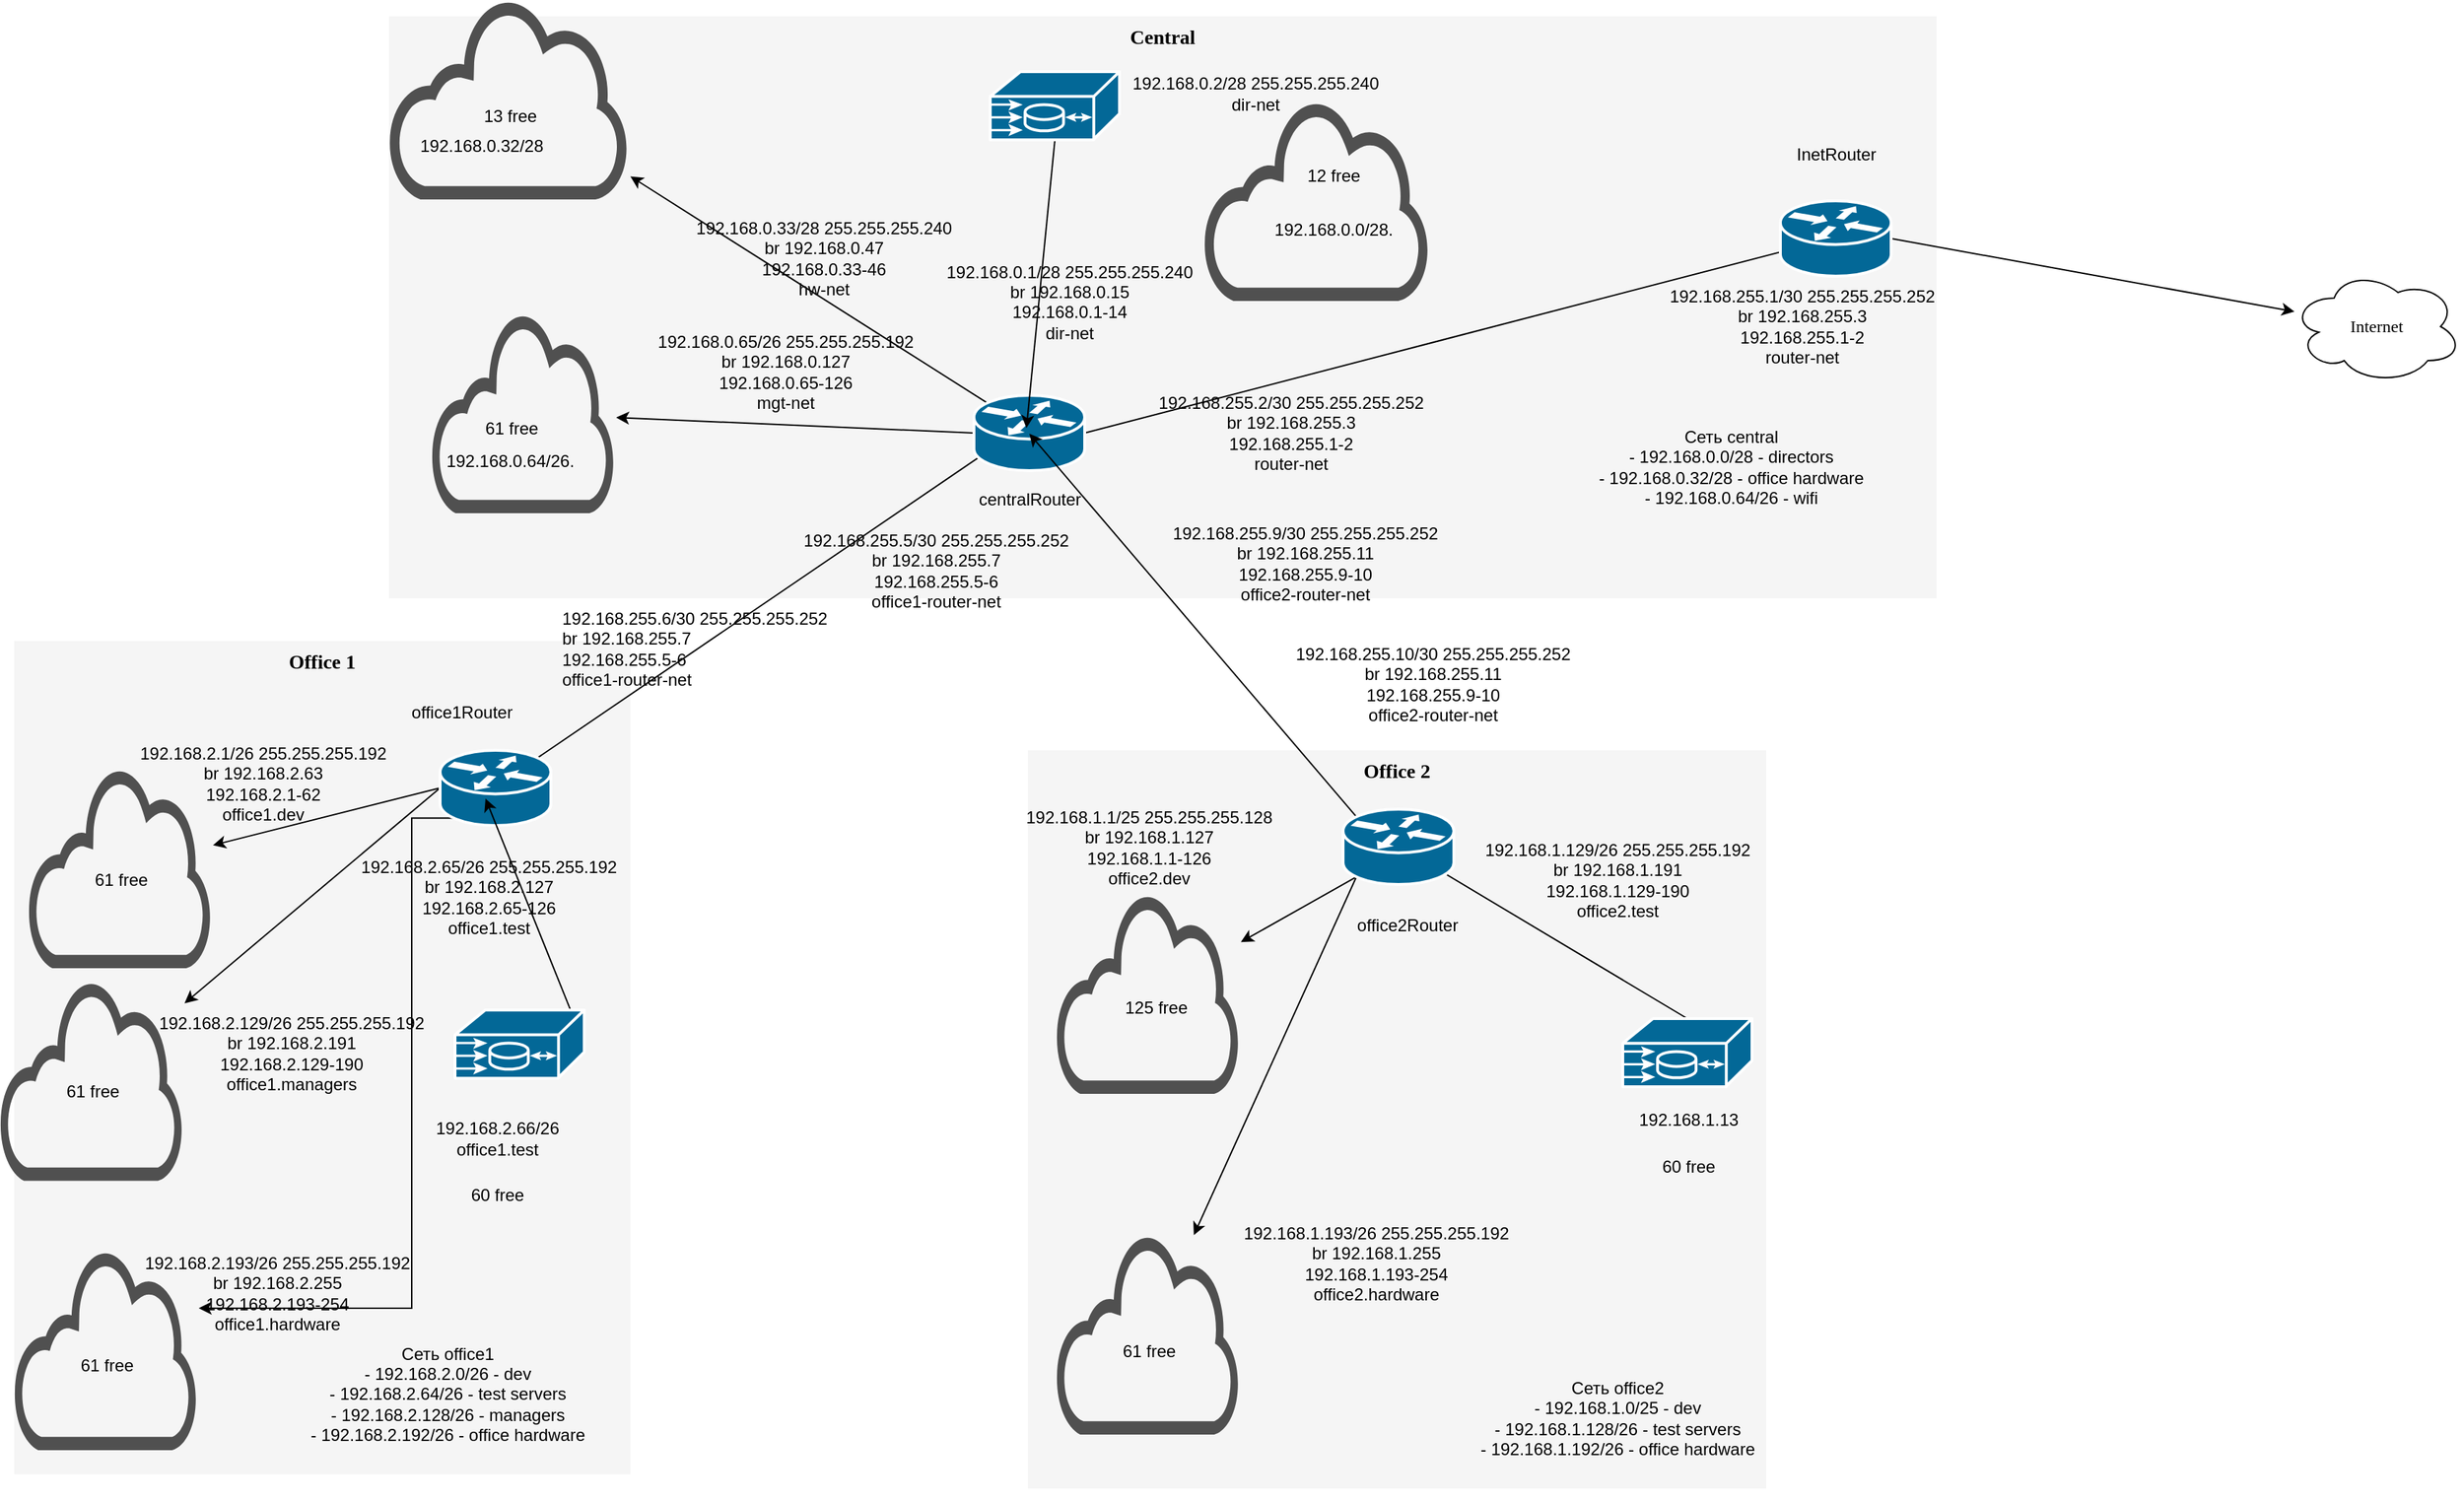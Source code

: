 <mxfile version="13.0.2" type="device"><diagram name="Page-1" id="c37626ed-c26b-45fb-9056-f9ebc6bb27b6"><mxGraphModel dx="1422" dy="801" grid="1" gridSize="10" guides="1" tooltips="1" connect="1" arrows="1" fold="1" page="1" pageScale="1" pageWidth="1100" pageHeight="850" background="#ffffff" math="0" shadow="0"><root><mxCell id="0"/><mxCell id="1" parent="0"/><mxCell id="1c7a67bf8fd3230f-83" value="Central" style="whiteSpace=wrap;html=1;rounded=0;shadow=0;comic=0;strokeWidth=1;fontFamily=Verdana;fontSize=14;fillColor=#f5f5f5;strokeColor=none;verticalAlign=top;fontStyle=1" parent="1" vertex="1"><mxGeometry x="690" y="61.5" width="1090" height="410" as="geometry"/></mxCell><mxCell id="1c7a67bf8fd3230f-81" value="Office 2" style="whiteSpace=wrap;html=1;rounded=0;shadow=0;comic=0;strokeWidth=1;fontFamily=Verdana;fontSize=14;fillColor=#f5f5f5;strokeColor=none;fontStyle=1;verticalAlign=top;" parent="1" vertex="1"><mxGeometry x="1140" y="578.5" width="520" height="520" as="geometry"/></mxCell><mxCell id="1c7a67bf8fd3230f-80" value="Office 1 " style="whiteSpace=wrap;html=1;rounded=0;shadow=0;comic=0;strokeWidth=1;fontFamily=Verdana;fontSize=14;fillColor=#f5f5f5;strokeColor=none;fontStyle=1;verticalAlign=top;" parent="1" vertex="1"><mxGeometry x="426" y="501.5" width="434" height="587" as="geometry"/></mxCell><mxCell id="1c7a67bf8fd3230f-15" value="Internet" style="ellipse;shape=cloud;whiteSpace=wrap;html=1;rounded=0;shadow=0;comic=0;strokeWidth=1;fontFamily=Verdana;fontSize=12;" parent="1" vertex="1"><mxGeometry x="2030" y="240" width="120" height="80" as="geometry"/></mxCell><mxCell id="x8WAZvwo2zlgMsEX7j50-14" style="edgeStyle=none;rounded=0;orthogonalLoop=1;jettySize=auto;html=1;exitX=0.5;exitY=0;exitDx=0;exitDy=0;exitPerimeter=0;entryX=0.462;entryY=0.453;entryDx=0;entryDy=0;entryPerimeter=0;" parent="1" source="1c7a67bf8fd3230f-19" target="x8WAZvwo2zlgMsEX7j50-8" edge="1"><mxGeometry relative="1" as="geometry"/></mxCell><mxCell id="1c7a67bf8fd3230f-19" value="" style="shape=mxgraph.cisco.misc.me1100;html=1;dashed=0;fillColor=#036897;strokeColor=#ffffff;strokeWidth=2;verticalLabelPosition=bottom;verticalAlign=top;rounded=0;shadow=0;comic=0;fontFamily=Verdana;fontSize=12;" parent="1" vertex="1"><mxGeometry x="1559" y="767.5" width="91" height="48" as="geometry"/></mxCell><mxCell id="x8WAZvwo2zlgMsEX7j50-3" style="edgeStyle=none;rounded=0;orthogonalLoop=1;jettySize=auto;html=1;exitX=0.88;exitY=0.1;exitDx=0;exitDy=0;exitPerimeter=0;entryX=0.282;entryY=0.585;entryDx=0;entryDy=0;entryPerimeter=0;" parent="1" source="1c7a67bf8fd3230f-46" target="x8WAZvwo2zlgMsEX7j50-1" edge="1"><mxGeometry relative="1" as="geometry"/></mxCell><mxCell id="C6CfjIk3ffxoQQYzR_qW-28" style="edgeStyle=none;rounded=0;orthogonalLoop=1;jettySize=auto;html=1;exitX=0;exitY=0.5;exitDx=0;exitDy=0;exitPerimeter=0;" edge="1" parent="1" source="1c7a67bf8fd3230f-46" target="C6CfjIk3ffxoQQYzR_qW-25"><mxGeometry relative="1" as="geometry"/></mxCell><mxCell id="C6CfjIk3ffxoQQYzR_qW-29" style="edgeStyle=none;rounded=0;orthogonalLoop=1;jettySize=auto;html=1;exitX=0;exitY=0.5;exitDx=0;exitDy=0;exitPerimeter=0;" edge="1" parent="1" source="1c7a67bf8fd3230f-46" target="C6CfjIk3ffxoQQYzR_qW-26"><mxGeometry relative="1" as="geometry"/></mxCell><mxCell id="C6CfjIk3ffxoQQYzR_qW-30" style="edgeStyle=orthogonalEdgeStyle;rounded=0;orthogonalLoop=1;jettySize=auto;html=1;exitX=0.12;exitY=0.9;exitDx=0;exitDy=0;exitPerimeter=0;" edge="1" parent="1" source="1c7a67bf8fd3230f-46" target="C6CfjIk3ffxoQQYzR_qW-27"><mxGeometry relative="1" as="geometry"><Array as="points"><mxPoint x="706" y="626.5"/><mxPoint x="706" y="971.5"/></Array></mxGeometry></mxCell><mxCell id="1c7a67bf8fd3230f-46" value="" style="shape=mxgraph.cisco.routers.router;html=1;dashed=0;fillColor=#036897;strokeColor=#ffffff;strokeWidth=2;verticalLabelPosition=bottom;verticalAlign=top;rounded=0;shadow=0;comic=0;fontFamily=Verdana;fontSize=12;" parent="1" vertex="1"><mxGeometry x="726" y="578.5" width="78" height="53" as="geometry"/></mxCell><mxCell id="x8WAZvwo2zlgMsEX7j50-4" style="edgeStyle=none;rounded=0;orthogonalLoop=1;jettySize=auto;html=1;exitX=1;exitY=0.5;exitDx=0;exitDy=0;exitPerimeter=0;entryX=0.346;entryY=0.547;entryDx=0;entryDy=0;entryPerimeter=0;" parent="1" source="x8WAZvwo2zlgMsEX7j50-1" target="x8WAZvwo2zlgMsEX7j50-2" edge="1"><mxGeometry relative="1" as="geometry"/></mxCell><mxCell id="x8WAZvwo2zlgMsEX7j50-27" style="edgeStyle=none;rounded=0;orthogonalLoop=1;jettySize=auto;html=1;exitX=0;exitY=0.5;exitDx=0;exitDy=0;exitPerimeter=0;" parent="1" source="x8WAZvwo2zlgMsEX7j50-1" target="x8WAZvwo2zlgMsEX7j50-24" edge="1"><mxGeometry relative="1" as="geometry"/></mxCell><mxCell id="x8WAZvwo2zlgMsEX7j50-28" style="edgeStyle=none;rounded=0;orthogonalLoop=1;jettySize=auto;html=1;exitX=0.12;exitY=0.1;exitDx=0;exitDy=0;exitPerimeter=0;" parent="1" source="x8WAZvwo2zlgMsEX7j50-1" target="x8WAZvwo2zlgMsEX7j50-23" edge="1"><mxGeometry relative="1" as="geometry"/></mxCell><mxCell id="x8WAZvwo2zlgMsEX7j50-1" value="" style="shape=mxgraph.cisco.routers.router;html=1;dashed=0;fillColor=#036897;strokeColor=#ffffff;strokeWidth=2;verticalLabelPosition=bottom;verticalAlign=top;rounded=0;shadow=0;comic=0;fontFamily=Verdana;fontSize=12;" parent="1" vertex="1"><mxGeometry x="1102" y="328.5" width="78" height="53" as="geometry"/></mxCell><mxCell id="x8WAZvwo2zlgMsEX7j50-5" style="edgeStyle=none;rounded=0;orthogonalLoop=1;jettySize=auto;html=1;exitX=1;exitY=0.5;exitDx=0;exitDy=0;exitPerimeter=0;" parent="1" source="x8WAZvwo2zlgMsEX7j50-2" target="1c7a67bf8fd3230f-15" edge="1"><mxGeometry relative="1" as="geometry"/></mxCell><mxCell id="x8WAZvwo2zlgMsEX7j50-2" value="" style="shape=mxgraph.cisco.routers.router;html=1;dashed=0;fillColor=#036897;strokeColor=#ffffff;strokeWidth=2;verticalLabelPosition=bottom;verticalAlign=top;rounded=0;shadow=0;comic=0;fontFamily=Verdana;fontSize=12;" parent="1" vertex="1"><mxGeometry x="1670" y="191.5" width="78" height="53" as="geometry"/></mxCell><mxCell id="x8WAZvwo2zlgMsEX7j50-6" style="edgeStyle=none;rounded=0;orthogonalLoop=1;jettySize=auto;html=1;exitX=1;exitY=0;exitDx=0;exitDy=0;" parent="1" source="1c7a67bf8fd3230f-83" target="1c7a67bf8fd3230f-83" edge="1"><mxGeometry relative="1" as="geometry"/></mxCell><mxCell id="x8WAZvwo2zlgMsEX7j50-7" style="edgeStyle=none;rounded=0;orthogonalLoop=1;jettySize=auto;html=1;exitX=1;exitY=0.5;exitDx=0;exitDy=0;" parent="1" source="1c7a67bf8fd3230f-83" target="1c7a67bf8fd3230f-83" edge="1"><mxGeometry relative="1" as="geometry"/></mxCell><mxCell id="x8WAZvwo2zlgMsEX7j50-13" style="edgeStyle=none;rounded=0;orthogonalLoop=1;jettySize=auto;html=1;exitX=0.12;exitY=0.1;exitDx=0;exitDy=0;exitPerimeter=0;entryX=0.5;entryY=0.509;entryDx=0;entryDy=0;entryPerimeter=0;" parent="1" source="x8WAZvwo2zlgMsEX7j50-8" target="x8WAZvwo2zlgMsEX7j50-1" edge="1"><mxGeometry relative="1" as="geometry"/></mxCell><mxCell id="C6CfjIk3ffxoQQYzR_qW-41" style="rounded=0;orthogonalLoop=1;jettySize=auto;html=1;exitX=0.12;exitY=0.9;exitDx=0;exitDy=0;exitPerimeter=0;" edge="1" parent="1" source="x8WAZvwo2zlgMsEX7j50-8" target="C6CfjIk3ffxoQQYzR_qW-39"><mxGeometry relative="1" as="geometry"/></mxCell><mxCell id="C6CfjIk3ffxoQQYzR_qW-42" style="edgeStyle=none;rounded=0;orthogonalLoop=1;jettySize=auto;html=1;exitX=0.12;exitY=0.9;exitDx=0;exitDy=0;exitPerimeter=0;" edge="1" parent="1" source="x8WAZvwo2zlgMsEX7j50-8" target="C6CfjIk3ffxoQQYzR_qW-40"><mxGeometry relative="1" as="geometry"/></mxCell><mxCell id="x8WAZvwo2zlgMsEX7j50-8" value="" style="shape=mxgraph.cisco.routers.router;html=1;dashed=0;fillColor=#036897;strokeColor=#ffffff;strokeWidth=2;verticalLabelPosition=bottom;verticalAlign=top;rounded=0;shadow=0;comic=0;fontFamily=Verdana;fontSize=12;" parent="1" vertex="1"><mxGeometry x="1362" y="620" width="78" height="53" as="geometry"/></mxCell><mxCell id="x8WAZvwo2zlgMsEX7j50-12" style="edgeStyle=none;rounded=0;orthogonalLoop=1;jettySize=auto;html=1;exitX=1;exitY=0.5;exitDx=0;exitDy=0;exitPerimeter=0;entryX=0.41;entryY=0.642;entryDx=0;entryDy=0;entryPerimeter=0;" parent="1" source="x8WAZvwo2zlgMsEX7j50-9" target="1c7a67bf8fd3230f-46" edge="1"><mxGeometry relative="1" as="geometry"/></mxCell><mxCell id="x8WAZvwo2zlgMsEX7j50-9" value="" style="shape=mxgraph.cisco.misc.me1100;html=1;dashed=0;fillColor=#036897;strokeColor=#ffffff;strokeWidth=2;verticalLabelPosition=bottom;verticalAlign=top;rounded=0;shadow=0;comic=0;fontFamily=Verdana;fontSize=12;" parent="1" vertex="1"><mxGeometry x="736.5" y="761.5" width="91" height="48" as="geometry"/></mxCell><mxCell id="x8WAZvwo2zlgMsEX7j50-11" style="edgeStyle=none;rounded=0;orthogonalLoop=1;jettySize=auto;html=1;exitX=0.5;exitY=1;exitDx=0;exitDy=0;exitPerimeter=0;entryX=0.474;entryY=0.434;entryDx=0;entryDy=0;entryPerimeter=0;" parent="1" source="x8WAZvwo2zlgMsEX7j50-10" target="x8WAZvwo2zlgMsEX7j50-1" edge="1"><mxGeometry relative="1" as="geometry"/></mxCell><mxCell id="x8WAZvwo2zlgMsEX7j50-10" value="" style="shape=mxgraph.cisco.misc.me1100;html=1;dashed=0;fillColor=#036897;strokeColor=#ffffff;strokeWidth=2;verticalLabelPosition=bottom;verticalAlign=top;rounded=0;shadow=0;comic=0;fontFamily=Verdana;fontSize=12;" parent="1" vertex="1"><mxGeometry x="1113.5" y="100.5" width="91" height="48" as="geometry"/></mxCell><mxCell id="x8WAZvwo2zlgMsEX7j50-15" value="&lt;br&gt;Сеть central&lt;br&gt;- 192.168.0.0/28    - directors&lt;br&gt;- 192.168.0.32/28  - office hardware&lt;br&gt;- 192.168.0.64/26  - wifi" style="text;html=1;resizable=0;autosize=1;align=center;verticalAlign=middle;points=[];fillColor=none;strokeColor=none;rounded=0;" parent="1" vertex="1"><mxGeometry x="1530" y="331.5" width="210" height="80" as="geometry"/></mxCell><mxCell id="x8WAZvwo2zlgMsEX7j50-16" value="&lt;br&gt;Сеть office2&lt;br&gt;- 192.168.1.0/25      - dev&lt;br&gt;- 192.168.1.128/26  - test servers&lt;br&gt;- 192.168.1.192/26  - office hardware" style="text;html=1;resizable=0;autosize=1;align=center;verticalAlign=middle;points=[];fillColor=none;strokeColor=none;rounded=0;" parent="1" vertex="1"><mxGeometry x="1450" y="1001.5" width="210" height="80" as="geometry"/></mxCell><mxCell id="x8WAZvwo2zlgMsEX7j50-17" value="Сеть office1&lt;br&gt;- 192.168.2.0/26      - dev&lt;br&gt;- 192.168.2.64/26    - test servers&lt;br&gt;- 192.168.2.128/26  - managers&lt;br&gt;- 192.168.2.192/26  - office hardware" style="text;html=1;resizable=0;autosize=1;align=center;verticalAlign=middle;points=[];fillColor=none;strokeColor=none;rounded=0;" parent="1" vertex="1"><mxGeometry x="626" y="991.5" width="210" height="80" as="geometry"/></mxCell><mxCell id="x8WAZvwo2zlgMsEX7j50-18" value="&lt;div&gt;192.168.255.1/30 255.255.255.252&lt;/div&gt;&lt;div&gt;br 192.168.255.3&lt;/div&gt;&lt;div&gt;192.168.255.1-2&lt;br&gt;&lt;/div&gt;&lt;div&gt;router-net&lt;br&gt; &lt;/div&gt;" style="text;html=1;resizable=0;autosize=1;align=center;verticalAlign=middle;points=[];fillColor=none;strokeColor=none;rounded=0;" parent="1" vertex="1"><mxGeometry x="1580" y="249.5" width="210" height="60" as="geometry"/></mxCell><mxCell id="x8WAZvwo2zlgMsEX7j50-19" value="&lt;div&gt;192.168.255.2/30 255.255.255.252&lt;/div&gt;&lt;div&gt;br 192.168.255.3&lt;/div&gt;&lt;div&gt;192.168.255.1-2&lt;br&gt;&lt;/div&gt;&lt;div&gt;router-net&lt;br&gt; &lt;/div&gt;" style="text;html=1;resizable=0;autosize=1;align=center;verticalAlign=middle;points=[];fillColor=none;strokeColor=none;rounded=0;" parent="1" vertex="1"><mxGeometry x="1220" y="325" width="210" height="60" as="geometry"/></mxCell><mxCell id="x8WAZvwo2zlgMsEX7j50-20" value="&lt;div&gt;192.168.0.1/28 255.255.255.240&lt;/div&gt;&lt;div&gt;br 192.168.0.15&lt;/div&gt;&lt;div&gt;192.168.0.1-14&lt;/div&gt;&lt;div&gt;dir-net&lt;br&gt;&lt;/div&gt;&lt;div&gt;&lt;br&gt; &lt;/div&gt;" style="text;html=1;resizable=0;autosize=1;align=center;verticalAlign=middle;points=[];fillColor=none;strokeColor=none;rounded=0;" parent="1" vertex="1"><mxGeometry x="1074" y="229.5" width="190" height="80" as="geometry"/></mxCell><mxCell id="x8WAZvwo2zlgMsEX7j50-21" value="&lt;div&gt;192.168.0.33/28 255.255.255.240&lt;/div&gt;&lt;div&gt;br 192.168.0.47&lt;/div&gt;&lt;div&gt;192.168.0.33-46&lt;br&gt;&lt;/div&gt;&lt;div&gt;hw-net&lt;br&gt; &lt;/div&gt;" style="text;html=1;resizable=0;autosize=1;align=center;verticalAlign=middle;points=[];fillColor=none;strokeColor=none;rounded=0;" parent="1" vertex="1"><mxGeometry x="896" y="201.5" width="200" height="60" as="geometry"/></mxCell><mxCell id="x8WAZvwo2zlgMsEX7j50-22" value="&lt;div&gt;192.168.0.2/28 255.255.255.240&lt;br&gt;&lt;/div&gt;&lt;div&gt;dir-net&lt;br&gt;&lt;/div&gt;" style="text;html=1;resizable=0;autosize=1;align=center;verticalAlign=middle;points=[];fillColor=none;strokeColor=none;rounded=0;" parent="1" vertex="1"><mxGeometry x="1204.5" y="100.5" width="190" height="30" as="geometry"/></mxCell><mxCell id="x8WAZvwo2zlgMsEX7j50-23" value="" style="pointerEvents=1;shadow=0;dashed=0;html=1;strokeColor=none;fillColor=#505050;labelPosition=center;verticalLabelPosition=bottom;outlineConnect=0;verticalAlign=top;align=center;shape=mxgraph.office.clouds.cloud;" parent="1" vertex="1"><mxGeometry x="690" y="50" width="170" height="140.5" as="geometry"/></mxCell><mxCell id="x8WAZvwo2zlgMsEX7j50-24" value="" style="pointerEvents=1;shadow=0;dashed=0;html=1;strokeColor=none;fillColor=#505050;labelPosition=center;verticalLabelPosition=bottom;outlineConnect=0;verticalAlign=top;align=center;shape=mxgraph.office.clouds.cloud;" parent="1" vertex="1"><mxGeometry x="720" y="271" width="130" height="140.5" as="geometry"/></mxCell><mxCell id="x8WAZvwo2zlgMsEX7j50-26" value="&lt;div&gt;192.168.0.65/26 255.255.255.192&lt;/div&gt;&lt;div&gt;br 192.168.0.127&lt;/div&gt;&lt;div&gt;192.168.0.65-126&lt;br&gt;&lt;/div&gt;&lt;div&gt;mgt-net&lt;br&gt; &lt;/div&gt;" style="text;html=1;resizable=0;autosize=1;align=center;verticalAlign=middle;points=[];fillColor=none;strokeColor=none;rounded=0;" parent="1" vertex="1"><mxGeometry x="869" y="281.5" width="200" height="60" as="geometry"/></mxCell><mxCell id="C6CfjIk3ffxoQQYzR_qW-1" value="InetRouter" style="text;html=1;resizable=0;autosize=1;align=center;verticalAlign=middle;points=[];fillColor=none;strokeColor=none;rounded=0;" vertex="1" parent="1"><mxGeometry x="1674" y="148.5" width="70" height="20" as="geometry"/></mxCell><mxCell id="C6CfjIk3ffxoQQYzR_qW-2" value="centralRouter" style="text;html=1;resizable=0;autosize=1;align=center;verticalAlign=middle;points=[];fillColor=none;strokeColor=none;rounded=0;" vertex="1" parent="1"><mxGeometry x="1096" y="391.5" width="90" height="20" as="geometry"/></mxCell><mxCell id="C6CfjIk3ffxoQQYzR_qW-3" value="office2Router" style="text;html=1;resizable=0;autosize=1;align=center;verticalAlign=middle;points=[];fillColor=none;strokeColor=none;rounded=0;" vertex="1" parent="1"><mxGeometry x="1362" y="691.5" width="90" height="20" as="geometry"/></mxCell><mxCell id="C6CfjIk3ffxoQQYzR_qW-4" value="office1Router" style="text;html=1;resizable=0;autosize=1;align=center;verticalAlign=middle;points=[];fillColor=none;strokeColor=none;rounded=0;" vertex="1" parent="1"><mxGeometry x="696" y="541.5" width="90" height="20" as="geometry"/></mxCell><mxCell id="C6CfjIk3ffxoQQYzR_qW-5" value="&lt;div&gt;192.168.255.5/30 255.255.255.252&lt;/div&gt;&lt;div&gt;br 192.168.255.7&lt;/div&gt;&lt;div&gt;192.168.255.5-6&lt;br&gt;&lt;/div&gt;&lt;div&gt;office1-router-net&lt;br&gt; &lt;/div&gt;" style="text;html=1;resizable=0;autosize=1;align=center;verticalAlign=middle;points=[];fillColor=none;strokeColor=none;rounded=0;" vertex="1" parent="1"><mxGeometry x="970" y="421.5" width="210" height="60" as="geometry"/></mxCell><mxCell id="C6CfjIk3ffxoQQYzR_qW-6" value="&lt;div&gt;192.168.255.9/30 255.255.255.252&lt;/div&gt;&lt;div&gt;br 192.168.255.11&lt;/div&gt;&lt;div&gt;192.168.255.9-10&lt;br&gt;&lt;/div&gt;&lt;div&gt;office2-router-net&lt;br&gt; &lt;/div&gt;" style="text;html=1;resizable=0;autosize=1;align=center;verticalAlign=middle;points=[];fillColor=none;strokeColor=none;rounded=0;" vertex="1" parent="1"><mxGeometry x="1230" y="416.5" width="210" height="60" as="geometry"/></mxCell><mxCell id="C6CfjIk3ffxoQQYzR_qW-7" value="&lt;div&gt;192.168.255.6/30 255.255.255.252&lt;/div&gt;&lt;div&gt;br 192.168.255.7&lt;/div&gt;&lt;div&gt;192.168.255.5-6&lt;br&gt;&lt;/div&gt;&lt;div&gt;office1-router-net&lt;br&gt; &lt;/div&gt;" style="text;whiteSpace=wrap;html=1;" vertex="1" parent="1"><mxGeometry x="810" y="471.5" width="220" height="70" as="geometry"/></mxCell><mxCell id="C6CfjIk3ffxoQQYzR_qW-8" value="&lt;div&gt;192.168.255.10/30 255.255.255.252&lt;/div&gt;&lt;div&gt;br 192.168.255.11&lt;/div&gt;&lt;div&gt;192.168.255.9-10&lt;br&gt;&lt;/div&gt;&lt;div&gt;office2-router-net&lt;br&gt; &lt;/div&gt;" style="text;html=1;resizable=0;autosize=1;align=center;verticalAlign=middle;points=[];fillColor=none;strokeColor=none;rounded=0;" vertex="1" parent="1"><mxGeometry x="1320" y="501.5" width="210" height="60" as="geometry"/></mxCell><mxCell id="C6CfjIk3ffxoQQYzR_qW-9" style="edgeStyle=orthogonalEdgeStyle;rounded=0;orthogonalLoop=1;jettySize=auto;html=1;exitX=0.5;exitY=1;exitDx=0;exitDy=0;" edge="1" parent="1" source="1c7a67bf8fd3230f-81" target="1c7a67bf8fd3230f-81"><mxGeometry relative="1" as="geometry"/></mxCell><mxCell id="C6CfjIk3ffxoQQYzR_qW-10" value="13 free" style="text;html=1;resizable=0;autosize=1;align=center;verticalAlign=middle;points=[];fillColor=none;strokeColor=none;rounded=0;" vertex="1" parent="1"><mxGeometry x="750" y="121.5" width="50" height="20" as="geometry"/></mxCell><mxCell id="C6CfjIk3ffxoQQYzR_qW-11" value="61 free" style="text;html=1;resizable=0;autosize=1;align=center;verticalAlign=middle;points=[];fillColor=none;strokeColor=none;rounded=0;" vertex="1" parent="1"><mxGeometry x="751" y="341.5" width="50" height="20" as="geometry"/></mxCell><mxCell id="C6CfjIk3ffxoQQYzR_qW-12" value="" style="pointerEvents=1;shadow=0;dashed=0;html=1;strokeColor=none;fillColor=#505050;labelPosition=center;verticalLabelPosition=bottom;outlineConnect=0;verticalAlign=top;align=center;shape=mxgraph.office.clouds.cloud;" vertex="1" parent="1"><mxGeometry x="1264" y="121.5" width="160" height="140.5" as="geometry"/></mxCell><mxCell id="C6CfjIk3ffxoQQYzR_qW-13" value="12 free" style="text;html=1;resizable=0;autosize=1;align=center;verticalAlign=middle;points=[];fillColor=none;strokeColor=none;rounded=0;" vertex="1" parent="1"><mxGeometry x="1330" y="164.25" width="50" height="20" as="geometry"/></mxCell><mxCell id="C6CfjIk3ffxoQQYzR_qW-17" value="&lt;div&gt;192.168.2.1/26 255.255.255.192&lt;/div&gt;&lt;div&gt;br 192.168.2.63&lt;/div&gt;&lt;div&gt;192.168.2.1-62&lt;br&gt;&lt;/div&gt;&lt;div&gt;office1.dev&lt;br&gt; &lt;/div&gt;" style="text;html=1;resizable=0;autosize=1;align=center;verticalAlign=middle;points=[];fillColor=none;strokeColor=none;rounded=0;" vertex="1" parent="1"><mxGeometry x="506" y="571.5" width="190" height="60" as="geometry"/></mxCell><mxCell id="C6CfjIk3ffxoQQYzR_qW-18" value="192.168.0.64/26." style="text;html=1;resizable=0;autosize=1;align=center;verticalAlign=middle;points=[];fillColor=none;strokeColor=none;rounded=0;" vertex="1" parent="1"><mxGeometry x="720" y="365" width="110" height="20" as="geometry"/></mxCell><UserObject label="192.168.0.32/28" link="192.168.2.63" id="C6CfjIk3ffxoQQYzR_qW-19"><mxCell style="text;whiteSpace=wrap;html=1;" vertex="1" parent="1"><mxGeometry x="710" y="138.5" width="100" height="30" as="geometry"/></mxCell></UserObject><mxCell id="C6CfjIk3ffxoQQYzR_qW-20" value="192.168.0.0/28." style="text;html=1;resizable=0;autosize=1;align=center;verticalAlign=middle;points=[];fillColor=none;strokeColor=none;rounded=0;" vertex="1" parent="1"><mxGeometry x="1305" y="201.5" width="100" height="20" as="geometry"/></mxCell><mxCell id="C6CfjIk3ffxoQQYzR_qW-21" value="&lt;div&gt;192.168.2.65/26 255.255.255.192&lt;/div&gt;&lt;div&gt;br 192.168.2.127&lt;/div&gt;&lt;div&gt;192.168.2.65-126&lt;br&gt;&lt;/div&gt;&lt;div&gt;office1.test&lt;br&gt; &lt;/div&gt;" style="text;html=1;resizable=0;autosize=1;align=center;verticalAlign=middle;points=[];fillColor=none;strokeColor=none;rounded=0;" vertex="1" parent="1"><mxGeometry x="660" y="651.5" width="200" height="60" as="geometry"/></mxCell><mxCell id="C6CfjIk3ffxoQQYzR_qW-22" value="&lt;div&gt;192.168.2.129/26 255.255.255.192&lt;/div&gt;&lt;div&gt;br 192.168.2.191&lt;/div&gt;&lt;div&gt;192.168.2.129-190&lt;br&gt;&lt;/div&gt;&lt;div&gt;office1.managers&lt;br&gt; &lt;/div&gt;" style="text;html=1;resizable=0;autosize=1;align=center;verticalAlign=middle;points=[];fillColor=none;strokeColor=none;rounded=0;" vertex="1" parent="1"><mxGeometry x="516" y="761.5" width="210" height="60" as="geometry"/></mxCell><mxCell id="C6CfjIk3ffxoQQYzR_qW-23" value="&lt;div&gt;192.168.2.66/26 &lt;br&gt;&lt;/div&gt;&lt;div&gt;office1.test&lt;br&gt; &lt;/div&gt;" style="text;html=1;resizable=0;autosize=1;align=center;verticalAlign=middle;points=[];fillColor=none;strokeColor=none;rounded=0;" vertex="1" parent="1"><mxGeometry x="716" y="836.5" width="100" height="30" as="geometry"/></mxCell><mxCell id="C6CfjIk3ffxoQQYzR_qW-24" value="&lt;div&gt;192.168.2.193/26 255.255.255.192&lt;/div&gt;&lt;div&gt;br 192.168.2.255&lt;/div&gt;&lt;div&gt;192.168.2.193-254&lt;br&gt;&lt;/div&gt;&lt;div&gt;office1.hardware&lt;br&gt; &lt;/div&gt;" style="text;html=1;resizable=0;autosize=1;align=center;verticalAlign=middle;points=[];fillColor=none;strokeColor=none;rounded=0;" vertex="1" parent="1"><mxGeometry x="506" y="931" width="210" height="60" as="geometry"/></mxCell><mxCell id="C6CfjIk3ffxoQQYzR_qW-25" value="" style="pointerEvents=1;shadow=0;dashed=0;html=1;strokeColor=none;fillColor=#505050;labelPosition=center;verticalLabelPosition=bottom;outlineConnect=0;verticalAlign=top;align=center;shape=mxgraph.office.clouds.cloud;" vertex="1" parent="1"><mxGeometry x="436" y="591.5" width="130" height="140.5" as="geometry"/></mxCell><mxCell id="C6CfjIk3ffxoQQYzR_qW-26" value="" style="pointerEvents=1;shadow=0;dashed=0;html=1;strokeColor=none;fillColor=#505050;labelPosition=center;verticalLabelPosition=bottom;outlineConnect=0;verticalAlign=top;align=center;shape=mxgraph.office.clouds.cloud;" vertex="1" parent="1"><mxGeometry x="416" y="741.25" width="130" height="140.5" as="geometry"/></mxCell><mxCell id="C6CfjIk3ffxoQQYzR_qW-27" value="" style="pointerEvents=1;shadow=0;dashed=0;html=1;strokeColor=none;fillColor=#505050;labelPosition=center;verticalLabelPosition=bottom;outlineConnect=0;verticalAlign=top;align=center;shape=mxgraph.office.clouds.cloud;" vertex="1" parent="1"><mxGeometry x="426" y="931" width="130" height="140.5" as="geometry"/></mxCell><mxCell id="C6CfjIk3ffxoQQYzR_qW-31" value="&lt;div&gt;192.168.1.1/25 255.255.255.128&lt;/div&gt;&lt;div&gt;br 192.168.1.127&lt;/div&gt;&lt;div&gt;192.168.1.1-126&lt;br&gt;&lt;/div&gt;&lt;div&gt;office2.dev&lt;br&gt; &lt;/div&gt;" style="text;html=1;resizable=0;autosize=1;align=center;verticalAlign=middle;points=[];fillColor=none;strokeColor=none;rounded=0;" vertex="1" parent="1"><mxGeometry x="1130" y="616.5" width="190" height="60" as="geometry"/></mxCell><mxCell id="C6CfjIk3ffxoQQYzR_qW-32" value="&lt;div&gt;192.168.1.129/26 255.255.255.192&lt;/div&gt;&lt;div&gt;br 192.168.1.191&lt;/div&gt;&lt;div&gt;192.168.1.129-190&lt;br&gt;&lt;/div&gt;&lt;div&gt;office2.test&lt;br&gt; &lt;/div&gt;" style="text;html=1;resizable=0;autosize=1;align=center;verticalAlign=middle;points=[];fillColor=none;strokeColor=none;rounded=0;" vertex="1" parent="1"><mxGeometry x="1449.5" y="640" width="210" height="60" as="geometry"/></mxCell><mxCell id="C6CfjIk3ffxoQQYzR_qW-33" value="&lt;div&gt;192.168.1.193/26 255.255.255.192&lt;/div&gt;&lt;div&gt;br 192.168.1.255&lt;/div&gt;&lt;div&gt;192.168.1.193-254&lt;br&gt;&lt;/div&gt;&lt;div&gt;office2.hardware&lt;br&gt; &lt;/div&gt;" style="text;html=1;resizable=0;autosize=1;align=center;verticalAlign=middle;points=[];fillColor=none;strokeColor=none;rounded=0;" vertex="1" parent="1"><mxGeometry x="1280" y="910" width="210" height="60" as="geometry"/></mxCell><mxCell id="C6CfjIk3ffxoQQYzR_qW-34" value="192.168.1.13 " style="text;html=1;resizable=0;autosize=1;align=center;verticalAlign=middle;points=[];fillColor=none;strokeColor=none;rounded=0;" vertex="1" parent="1"><mxGeometry x="1549.5" y="828.5" width="110" height="20" as="geometry"/></mxCell><mxCell id="C6CfjIk3ffxoQQYzR_qW-35" value="61 free" style="text;html=1;resizable=0;autosize=1;align=center;verticalAlign=middle;points=[];fillColor=none;strokeColor=none;rounded=0;" vertex="1" parent="1"><mxGeometry x="476" y="660" width="50" height="20" as="geometry"/></mxCell><mxCell id="C6CfjIk3ffxoQQYzR_qW-36" value="61 free" style="text;html=1;resizable=0;autosize=1;align=center;verticalAlign=middle;points=[];fillColor=none;strokeColor=none;rounded=0;" vertex="1" parent="1"><mxGeometry x="456" y="808.5" width="50" height="20" as="geometry"/></mxCell><mxCell id="C6CfjIk3ffxoQQYzR_qW-38" value="61 free" style="text;html=1;resizable=0;autosize=1;align=center;verticalAlign=middle;points=[];fillColor=none;strokeColor=none;rounded=0;" vertex="1" parent="1"><mxGeometry x="466" y="1001.5" width="50" height="20" as="geometry"/></mxCell><mxCell id="C6CfjIk3ffxoQQYzR_qW-39" value="" style="pointerEvents=1;shadow=0;dashed=0;html=1;strokeColor=none;fillColor=#505050;labelPosition=center;verticalLabelPosition=bottom;outlineConnect=0;verticalAlign=top;align=center;shape=mxgraph.office.clouds.cloud;" vertex="1" parent="1"><mxGeometry x="1160" y="680" width="130" height="140.5" as="geometry"/></mxCell><mxCell id="C6CfjIk3ffxoQQYzR_qW-40" value="" style="pointerEvents=1;shadow=0;dashed=0;html=1;strokeColor=none;fillColor=#505050;labelPosition=center;verticalLabelPosition=bottom;outlineConnect=0;verticalAlign=top;align=center;shape=mxgraph.office.clouds.cloud;" vertex="1" parent="1"><mxGeometry x="1160" y="920" width="130" height="140.5" as="geometry"/></mxCell><mxCell id="C6CfjIk3ffxoQQYzR_qW-43" value="125 free" style="text;html=1;resizable=0;autosize=1;align=center;verticalAlign=middle;points=[];fillColor=none;strokeColor=none;rounded=0;" vertex="1" parent="1"><mxGeometry x="1199.5" y="750" width="60" height="20" as="geometry"/></mxCell><mxCell id="C6CfjIk3ffxoQQYzR_qW-44" value="61 free" style="text;html=1;resizable=0;autosize=1;align=center;verticalAlign=middle;points=[];fillColor=none;strokeColor=none;rounded=0;" vertex="1" parent="1"><mxGeometry x="1200" y="991.5" width="50" height="20" as="geometry"/></mxCell><mxCell id="C6CfjIk3ffxoQQYzR_qW-45" value="60 free" style="text;html=1;resizable=0;autosize=1;align=center;verticalAlign=middle;points=[];fillColor=none;strokeColor=none;rounded=0;" vertex="1" parent="1"><mxGeometry x="741" y="881.75" width="50" height="20" as="geometry"/></mxCell><mxCell id="C6CfjIk3ffxoQQYzR_qW-46" value="60 free" style="text;html=1;resizable=0;autosize=1;align=center;verticalAlign=middle;points=[];fillColor=none;strokeColor=none;rounded=0;" vertex="1" parent="1"><mxGeometry x="1579.5" y="861.75" width="50" height="20" as="geometry"/></mxCell></root></mxGraphModel></diagram></mxfile>